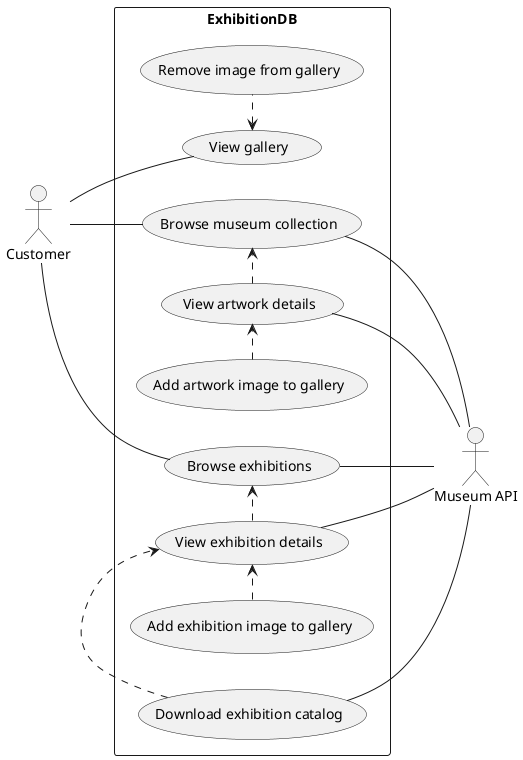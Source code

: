 @startuml Gallery_usecase
left to right direction
skinparam packageStyle rectangle
actor Customer
actor "Museum API" as museum
rectangle "ExhibitionDB" {
  Customer -- (View gallery)
  (View gallery) <. (Remove image from gallery)
  Customer -- (Browse museum collection)
  (View artwork details) .> (Browse museum collection)
  (View artwork details) -- museum
  (Add artwork image to gallery) .> (View artwork details)
  (Browse museum collection) -- museum
  Customer -- (Browse exhibitions)
  (Browse exhibitions) -- museum
  (View exhibition details) .> (Browse exhibitions)
  (View exhibition details) -- museum
  (Add exhibition image to gallery) .> (View exhibition details)
  (Download exhibition catalog) .> (View exhibition details)
  (Download exhibition catalog) -- museum
}
@enduml